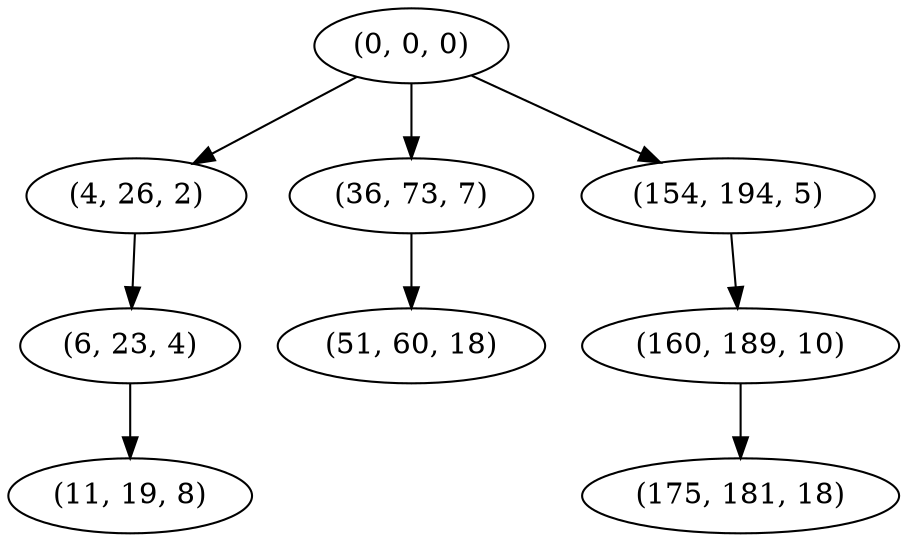 digraph tree {
    "(0, 0, 0)";
    "(4, 26, 2)";
    "(6, 23, 4)";
    "(11, 19, 8)";
    "(36, 73, 7)";
    "(51, 60, 18)";
    "(154, 194, 5)";
    "(160, 189, 10)";
    "(175, 181, 18)";
    "(0, 0, 0)" -> "(4, 26, 2)";
    "(0, 0, 0)" -> "(36, 73, 7)";
    "(0, 0, 0)" -> "(154, 194, 5)";
    "(4, 26, 2)" -> "(6, 23, 4)";
    "(6, 23, 4)" -> "(11, 19, 8)";
    "(36, 73, 7)" -> "(51, 60, 18)";
    "(154, 194, 5)" -> "(160, 189, 10)";
    "(160, 189, 10)" -> "(175, 181, 18)";
}
